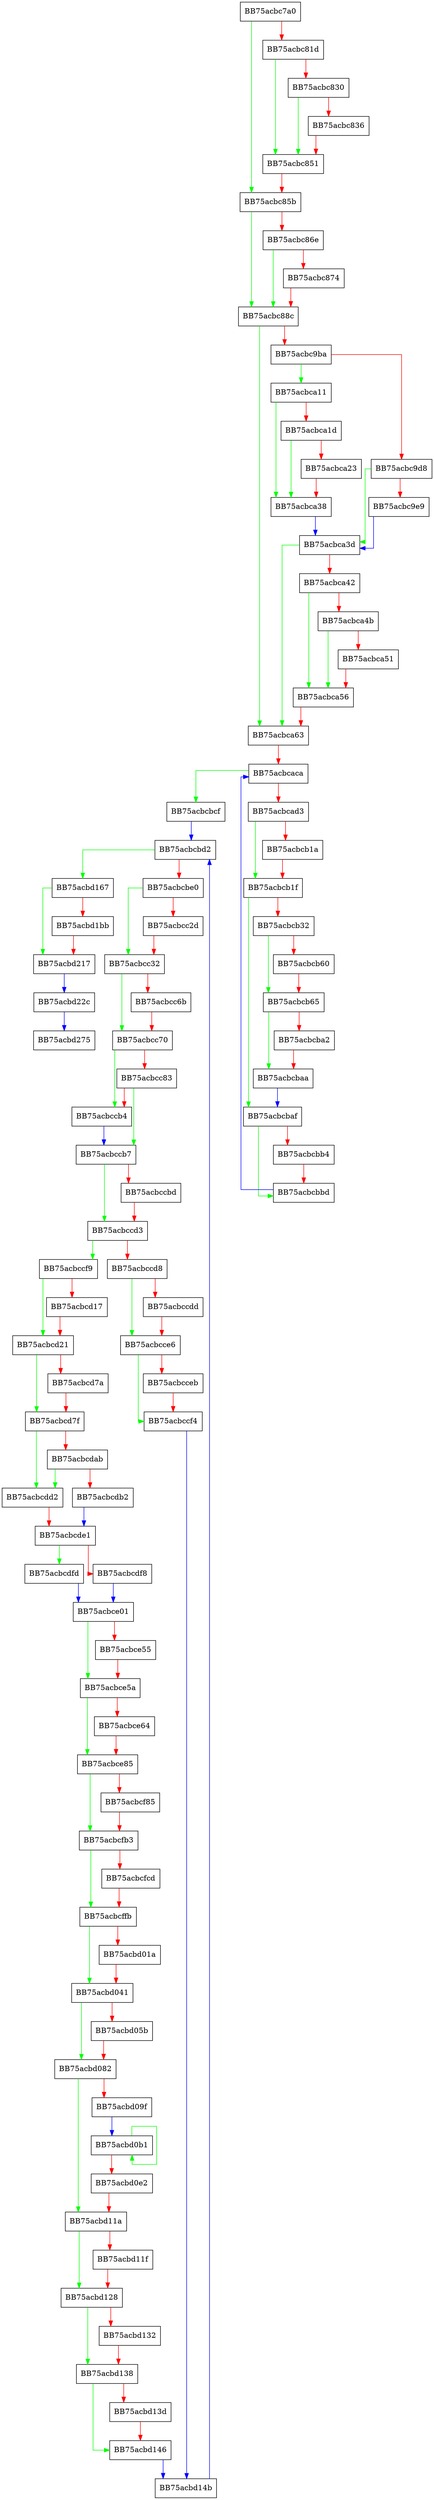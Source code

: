 digraph Spynet {
  node [shape="box"];
  graph [splines=ortho];
  BB75acbc7a0 -> BB75acbc85b [color="green"];
  BB75acbc7a0 -> BB75acbc81d [color="red"];
  BB75acbc81d -> BB75acbc851 [color="green"];
  BB75acbc81d -> BB75acbc830 [color="red"];
  BB75acbc830 -> BB75acbc851 [color="green"];
  BB75acbc830 -> BB75acbc836 [color="red"];
  BB75acbc836 -> BB75acbc851 [color="red"];
  BB75acbc851 -> BB75acbc85b [color="red"];
  BB75acbc85b -> BB75acbc88c [color="green"];
  BB75acbc85b -> BB75acbc86e [color="red"];
  BB75acbc86e -> BB75acbc88c [color="green"];
  BB75acbc86e -> BB75acbc874 [color="red"];
  BB75acbc874 -> BB75acbc88c [color="red"];
  BB75acbc88c -> BB75acbca63 [color="green"];
  BB75acbc88c -> BB75acbc9ba [color="red"];
  BB75acbc9ba -> BB75acbca11 [color="green"];
  BB75acbc9ba -> BB75acbc9d8 [color="red"];
  BB75acbc9d8 -> BB75acbca3d [color="green"];
  BB75acbc9d8 -> BB75acbc9e9 [color="red"];
  BB75acbc9e9 -> BB75acbca3d [color="blue"];
  BB75acbca11 -> BB75acbca38 [color="green"];
  BB75acbca11 -> BB75acbca1d [color="red"];
  BB75acbca1d -> BB75acbca38 [color="green"];
  BB75acbca1d -> BB75acbca23 [color="red"];
  BB75acbca23 -> BB75acbca38 [color="red"];
  BB75acbca38 -> BB75acbca3d [color="blue"];
  BB75acbca3d -> BB75acbca63 [color="green"];
  BB75acbca3d -> BB75acbca42 [color="red"];
  BB75acbca42 -> BB75acbca56 [color="green"];
  BB75acbca42 -> BB75acbca4b [color="red"];
  BB75acbca4b -> BB75acbca56 [color="green"];
  BB75acbca4b -> BB75acbca51 [color="red"];
  BB75acbca51 -> BB75acbca56 [color="red"];
  BB75acbca56 -> BB75acbca63 [color="red"];
  BB75acbca63 -> BB75acbcaca [color="red"];
  BB75acbcaca -> BB75acbcbcf [color="green"];
  BB75acbcaca -> BB75acbcad3 [color="red"];
  BB75acbcad3 -> BB75acbcb1f [color="green"];
  BB75acbcad3 -> BB75acbcb1a [color="red"];
  BB75acbcb1a -> BB75acbcb1f [color="red"];
  BB75acbcb1f -> BB75acbcbaf [color="green"];
  BB75acbcb1f -> BB75acbcb32 [color="red"];
  BB75acbcb32 -> BB75acbcb65 [color="green"];
  BB75acbcb32 -> BB75acbcb60 [color="red"];
  BB75acbcb60 -> BB75acbcb65 [color="red"];
  BB75acbcb65 -> BB75acbcbaa [color="green"];
  BB75acbcb65 -> BB75acbcba2 [color="red"];
  BB75acbcba2 -> BB75acbcbaa [color="red"];
  BB75acbcbaa -> BB75acbcbaf [color="blue"];
  BB75acbcbaf -> BB75acbcbbd [color="green"];
  BB75acbcbaf -> BB75acbcbb4 [color="red"];
  BB75acbcbb4 -> BB75acbcbbd [color="red"];
  BB75acbcbbd -> BB75acbcaca [color="blue"];
  BB75acbcbcf -> BB75acbcbd2 [color="blue"];
  BB75acbcbd2 -> BB75acbd167 [color="green"];
  BB75acbcbd2 -> BB75acbcbe0 [color="red"];
  BB75acbcbe0 -> BB75acbcc32 [color="green"];
  BB75acbcbe0 -> BB75acbcc2d [color="red"];
  BB75acbcc2d -> BB75acbcc32 [color="red"];
  BB75acbcc32 -> BB75acbcc70 [color="green"];
  BB75acbcc32 -> BB75acbcc6b [color="red"];
  BB75acbcc6b -> BB75acbcc70 [color="red"];
  BB75acbcc70 -> BB75acbccb4 [color="green"];
  BB75acbcc70 -> BB75acbcc83 [color="red"];
  BB75acbcc83 -> BB75acbccb7 [color="green"];
  BB75acbcc83 -> BB75acbccb4 [color="red"];
  BB75acbccb4 -> BB75acbccb7 [color="blue"];
  BB75acbccb7 -> BB75acbccd3 [color="green"];
  BB75acbccb7 -> BB75acbccbd [color="red"];
  BB75acbccbd -> BB75acbccd3 [color="red"];
  BB75acbccd3 -> BB75acbccf9 [color="green"];
  BB75acbccd3 -> BB75acbccd8 [color="red"];
  BB75acbccd8 -> BB75acbcce6 [color="green"];
  BB75acbccd8 -> BB75acbccdd [color="red"];
  BB75acbccdd -> BB75acbcce6 [color="red"];
  BB75acbcce6 -> BB75acbccf4 [color="green"];
  BB75acbcce6 -> BB75acbcceb [color="red"];
  BB75acbcceb -> BB75acbccf4 [color="red"];
  BB75acbccf4 -> BB75acbd14b [color="blue"];
  BB75acbccf9 -> BB75acbcd21 [color="green"];
  BB75acbccf9 -> BB75acbcd17 [color="red"];
  BB75acbcd17 -> BB75acbcd21 [color="red"];
  BB75acbcd21 -> BB75acbcd7f [color="green"];
  BB75acbcd21 -> BB75acbcd7a [color="red"];
  BB75acbcd7a -> BB75acbcd7f [color="red"];
  BB75acbcd7f -> BB75acbcdd2 [color="green"];
  BB75acbcd7f -> BB75acbcdab [color="red"];
  BB75acbcdab -> BB75acbcdd2 [color="green"];
  BB75acbcdab -> BB75acbcdb2 [color="red"];
  BB75acbcdb2 -> BB75acbcde1 [color="blue"];
  BB75acbcdd2 -> BB75acbcde1 [color="red"];
  BB75acbcde1 -> BB75acbcdfd [color="green"];
  BB75acbcde1 -> BB75acbcdf8 [color="red"];
  BB75acbcdf8 -> BB75acbce01 [color="blue"];
  BB75acbcdfd -> BB75acbce01 [color="blue"];
  BB75acbce01 -> BB75acbce5a [color="green"];
  BB75acbce01 -> BB75acbce55 [color="red"];
  BB75acbce55 -> BB75acbce5a [color="red"];
  BB75acbce5a -> BB75acbce85 [color="green"];
  BB75acbce5a -> BB75acbce64 [color="red"];
  BB75acbce64 -> BB75acbce85 [color="red"];
  BB75acbce85 -> BB75acbcfb3 [color="green"];
  BB75acbce85 -> BB75acbcf85 [color="red"];
  BB75acbcf85 -> BB75acbcfb3 [color="red"];
  BB75acbcfb3 -> BB75acbcffb [color="green"];
  BB75acbcfb3 -> BB75acbcfcd [color="red"];
  BB75acbcfcd -> BB75acbcffb [color="red"];
  BB75acbcffb -> BB75acbd041 [color="green"];
  BB75acbcffb -> BB75acbd01a [color="red"];
  BB75acbd01a -> BB75acbd041 [color="red"];
  BB75acbd041 -> BB75acbd082 [color="green"];
  BB75acbd041 -> BB75acbd05b [color="red"];
  BB75acbd05b -> BB75acbd082 [color="red"];
  BB75acbd082 -> BB75acbd11a [color="green"];
  BB75acbd082 -> BB75acbd09f [color="red"];
  BB75acbd09f -> BB75acbd0b1 [color="blue"];
  BB75acbd0b1 -> BB75acbd0b1 [color="green"];
  BB75acbd0b1 -> BB75acbd0e2 [color="red"];
  BB75acbd0e2 -> BB75acbd11a [color="red"];
  BB75acbd11a -> BB75acbd128 [color="green"];
  BB75acbd11a -> BB75acbd11f [color="red"];
  BB75acbd11f -> BB75acbd128 [color="red"];
  BB75acbd128 -> BB75acbd138 [color="green"];
  BB75acbd128 -> BB75acbd132 [color="red"];
  BB75acbd132 -> BB75acbd138 [color="red"];
  BB75acbd138 -> BB75acbd146 [color="green"];
  BB75acbd138 -> BB75acbd13d [color="red"];
  BB75acbd13d -> BB75acbd146 [color="red"];
  BB75acbd146 -> BB75acbd14b [color="blue"];
  BB75acbd14b -> BB75acbcbd2 [color="blue"];
  BB75acbd167 -> BB75acbd217 [color="green"];
  BB75acbd167 -> BB75acbd1bb [color="red"];
  BB75acbd1bb -> BB75acbd217 [color="red"];
  BB75acbd217 -> BB75acbd22c [color="blue"];
  BB75acbd22c -> BB75acbd275 [color="blue"];
}